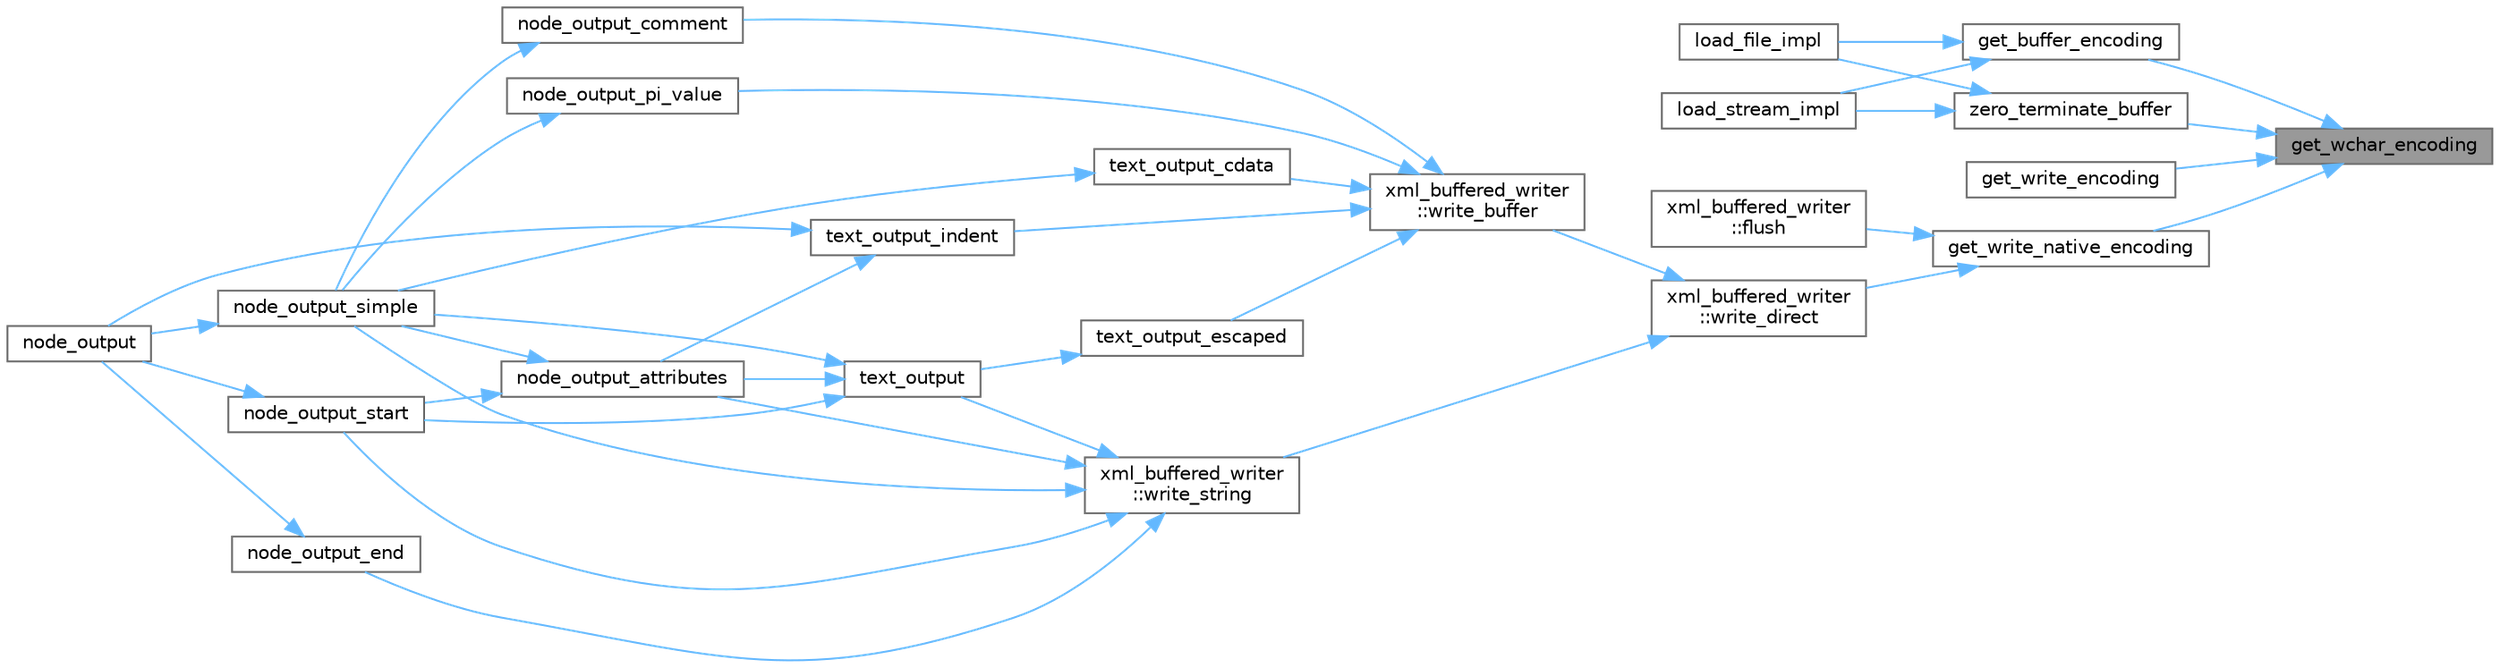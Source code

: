 digraph "get_wchar_encoding"
{
 // INTERACTIVE_SVG=YES
 // LATEX_PDF_SIZE
  bgcolor="transparent";
  edge [fontname=Helvetica,fontsize=10,labelfontname=Helvetica,labelfontsize=10];
  node [fontname=Helvetica,fontsize=10,shape=box,height=0.2,width=0.4];
  rankdir="RL";
  Node1 [id="Node000001",label="get_wchar_encoding",height=0.2,width=0.4,color="gray40", fillcolor="grey60", style="filled", fontcolor="black",tooltip=" "];
  Node1 -> Node2 [id="edge1_Node000001_Node000002",dir="back",color="steelblue1",style="solid",tooltip=" "];
  Node2 [id="Node000002",label="get_buffer_encoding",height=0.2,width=0.4,color="grey40", fillcolor="white", style="filled",URL="$db/d20/pugixml_8cpp.html#ae841fafba520d2341dc8386a6f825ac6",tooltip=" "];
  Node2 -> Node3 [id="edge2_Node000002_Node000003",dir="back",color="steelblue1",style="solid",tooltip=" "];
  Node3 [id="Node000003",label="load_file_impl",height=0.2,width=0.4,color="grey40", fillcolor="white", style="filled",URL="$db/d20/pugixml_8cpp.html#ae84338a5107019d1ae2a491168dad821",tooltip=" "];
  Node2 -> Node4 [id="edge3_Node000002_Node000004",dir="back",color="steelblue1",style="solid",tooltip=" "];
  Node4 [id="Node000004",label="load_stream_impl",height=0.2,width=0.4,color="grey40", fillcolor="white", style="filled",URL="$db/d20/pugixml_8cpp.html#a9a1f27967fef419fecd466f904c165e0",tooltip=" "];
  Node1 -> Node5 [id="edge4_Node000001_Node000005",dir="back",color="steelblue1",style="solid",tooltip=" "];
  Node5 [id="Node000005",label="get_write_encoding",height=0.2,width=0.4,color="grey40", fillcolor="white", style="filled",URL="$db/d20/pugixml_8cpp.html#aa7c85cfc84db7ee4b4eb887366365479",tooltip=" "];
  Node1 -> Node6 [id="edge5_Node000001_Node000006",dir="back",color="steelblue1",style="solid",tooltip=" "];
  Node6 [id="Node000006",label="get_write_native_encoding",height=0.2,width=0.4,color="grey40", fillcolor="white", style="filled",URL="$db/d20/pugixml_8cpp.html#a12b9d6cff4d37c68755263d0687c62b1",tooltip=" "];
  Node6 -> Node7 [id="edge6_Node000006_Node000007",dir="back",color="steelblue1",style="solid",tooltip=" "];
  Node7 [id="Node000007",label="xml_buffered_writer\l::flush",height=0.2,width=0.4,color="grey40", fillcolor="white", style="filled",URL="$db/dd3/classxml__buffered__writer.html#aa733cb2cd0d5fcacec92c67a7f26c553",tooltip=" "];
  Node6 -> Node8 [id="edge7_Node000006_Node000008",dir="back",color="steelblue1",style="solid",tooltip=" "];
  Node8 [id="Node000008",label="xml_buffered_writer\l::write_direct",height=0.2,width=0.4,color="grey40", fillcolor="white", style="filled",URL="$db/dd3/classxml__buffered__writer.html#a119f9db2f60e578e69ac81177e932fb3",tooltip=" "];
  Node8 -> Node9 [id="edge8_Node000008_Node000009",dir="back",color="steelblue1",style="solid",tooltip=" "];
  Node9 [id="Node000009",label="xml_buffered_writer\l::write_buffer",height=0.2,width=0.4,color="grey40", fillcolor="white", style="filled",URL="$db/dd3/classxml__buffered__writer.html#ae62b84beff660555acb76e277f967c0d",tooltip=" "];
  Node9 -> Node10 [id="edge9_Node000009_Node000010",dir="back",color="steelblue1",style="solid",tooltip=" "];
  Node10 [id="Node000010",label="node_output_comment",height=0.2,width=0.4,color="grey40", fillcolor="white", style="filled",URL="$db/d20/pugixml_8cpp.html#a41713d70abc2d1fce3f8aca10f450a1d",tooltip=" "];
  Node10 -> Node11 [id="edge10_Node000010_Node000011",dir="back",color="steelblue1",style="solid",tooltip=" "];
  Node11 [id="Node000011",label="node_output_simple",height=0.2,width=0.4,color="grey40", fillcolor="white", style="filled",URL="$db/d20/pugixml_8cpp.html#a2a7a7ce70701692e97923c850b3cc130",tooltip=" "];
  Node11 -> Node12 [id="edge11_Node000011_Node000012",dir="back",color="steelblue1",style="solid",tooltip=" "];
  Node12 [id="Node000012",label="node_output",height=0.2,width=0.4,color="grey40", fillcolor="white", style="filled",URL="$db/d20/pugixml_8cpp.html#a2972dfcdf48725e48ce2901d08f7b4ae",tooltip=" "];
  Node9 -> Node13 [id="edge12_Node000009_Node000013",dir="back",color="steelblue1",style="solid",tooltip=" "];
  Node13 [id="Node000013",label="node_output_pi_value",height=0.2,width=0.4,color="grey40", fillcolor="white", style="filled",URL="$db/d20/pugixml_8cpp.html#a4738723860e1782016479760528efd62",tooltip=" "];
  Node13 -> Node11 [id="edge13_Node000013_Node000011",dir="back",color="steelblue1",style="solid",tooltip=" "];
  Node9 -> Node14 [id="edge14_Node000009_Node000014",dir="back",color="steelblue1",style="solid",tooltip=" "];
  Node14 [id="Node000014",label="text_output_cdata",height=0.2,width=0.4,color="grey40", fillcolor="white", style="filled",URL="$db/d20/pugixml_8cpp.html#a21f7b54b5d3837583ca0da632f7c27fc",tooltip=" "];
  Node14 -> Node11 [id="edge15_Node000014_Node000011",dir="back",color="steelblue1",style="solid",tooltip=" "];
  Node9 -> Node15 [id="edge16_Node000009_Node000015",dir="back",color="steelblue1",style="solid",tooltip=" "];
  Node15 [id="Node000015",label="text_output_escaped",height=0.2,width=0.4,color="grey40", fillcolor="white", style="filled",URL="$db/d20/pugixml_8cpp.html#affde71fa96c9fca0c49b21e22ba197c5",tooltip=" "];
  Node15 -> Node16 [id="edge17_Node000015_Node000016",dir="back",color="steelblue1",style="solid",tooltip=" "];
  Node16 [id="Node000016",label="text_output",height=0.2,width=0.4,color="grey40", fillcolor="white", style="filled",URL="$db/d20/pugixml_8cpp.html#ad40396398fcbab11c9283b516f766413",tooltip=" "];
  Node16 -> Node17 [id="edge18_Node000016_Node000017",dir="back",color="steelblue1",style="solid",tooltip=" "];
  Node17 [id="Node000017",label="node_output_attributes",height=0.2,width=0.4,color="grey40", fillcolor="white", style="filled",URL="$db/d20/pugixml_8cpp.html#ae35e737e5b408f763f6fe89874ec87cf",tooltip=" "];
  Node17 -> Node11 [id="edge19_Node000017_Node000011",dir="back",color="steelblue1",style="solid",tooltip=" "];
  Node17 -> Node18 [id="edge20_Node000017_Node000018",dir="back",color="steelblue1",style="solid",tooltip=" "];
  Node18 [id="Node000018",label="node_output_start",height=0.2,width=0.4,color="grey40", fillcolor="white", style="filled",URL="$db/d20/pugixml_8cpp.html#abe15f1e5861695b34b8581805703d03a",tooltip=" "];
  Node18 -> Node12 [id="edge21_Node000018_Node000012",dir="back",color="steelblue1",style="solid",tooltip=" "];
  Node16 -> Node11 [id="edge22_Node000016_Node000011",dir="back",color="steelblue1",style="solid",tooltip=" "];
  Node16 -> Node18 [id="edge23_Node000016_Node000018",dir="back",color="steelblue1",style="solid",tooltip=" "];
  Node9 -> Node19 [id="edge24_Node000009_Node000019",dir="back",color="steelblue1",style="solid",tooltip=" "];
  Node19 [id="Node000019",label="text_output_indent",height=0.2,width=0.4,color="grey40", fillcolor="white", style="filled",URL="$db/d20/pugixml_8cpp.html#a804b556de6a32d00218a37496aef4630",tooltip=" "];
  Node19 -> Node12 [id="edge25_Node000019_Node000012",dir="back",color="steelblue1",style="solid",tooltip=" "];
  Node19 -> Node17 [id="edge26_Node000019_Node000017",dir="back",color="steelblue1",style="solid",tooltip=" "];
  Node8 -> Node20 [id="edge27_Node000008_Node000020",dir="back",color="steelblue1",style="solid",tooltip=" "];
  Node20 [id="Node000020",label="xml_buffered_writer\l::write_string",height=0.2,width=0.4,color="grey40", fillcolor="white", style="filled",URL="$db/dd3/classxml__buffered__writer.html#a1699556c38e942f7c1db1b98ddf15642",tooltip=" "];
  Node20 -> Node17 [id="edge28_Node000020_Node000017",dir="back",color="steelblue1",style="solid",tooltip=" "];
  Node20 -> Node21 [id="edge29_Node000020_Node000021",dir="back",color="steelblue1",style="solid",tooltip=" "];
  Node21 [id="Node000021",label="node_output_end",height=0.2,width=0.4,color="grey40", fillcolor="white", style="filled",URL="$db/d20/pugixml_8cpp.html#a8113621e64072a3ad2225574db0d5449",tooltip=" "];
  Node21 -> Node12 [id="edge30_Node000021_Node000012",dir="back",color="steelblue1",style="solid",tooltip=" "];
  Node20 -> Node11 [id="edge31_Node000020_Node000011",dir="back",color="steelblue1",style="solid",tooltip=" "];
  Node20 -> Node18 [id="edge32_Node000020_Node000018",dir="back",color="steelblue1",style="solid",tooltip=" "];
  Node20 -> Node16 [id="edge33_Node000020_Node000016",dir="back",color="steelblue1",style="solid",tooltip=" "];
  Node1 -> Node22 [id="edge34_Node000001_Node000022",dir="back",color="steelblue1",style="solid",tooltip=" "];
  Node22 [id="Node000022",label="zero_terminate_buffer",height=0.2,width=0.4,color="grey40", fillcolor="white", style="filled",URL="$db/d20/pugixml_8cpp.html#a2a34bcc0f03213bd1a9bb8a488682d3a",tooltip=" "];
  Node22 -> Node3 [id="edge35_Node000022_Node000003",dir="back",color="steelblue1",style="solid",tooltip=" "];
  Node22 -> Node4 [id="edge36_Node000022_Node000004",dir="back",color="steelblue1",style="solid",tooltip=" "];
}

